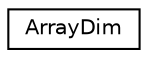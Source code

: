 digraph "Graphical Class Hierarchy"
{
  edge [fontname="Helvetica",fontsize="10",labelfontname="Helvetica",labelfontsize="10"];
  node [fontname="Helvetica",fontsize="10",shape=record];
  rankdir="LR";
  Node0 [label="ArrayDim",height=0.2,width=0.4,color="black", fillcolor="white", style="filled",URL="$structArrayDim.html"];
}
